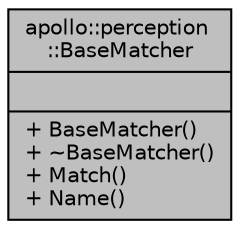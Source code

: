 digraph "apollo::perception::BaseMatcher"
{
  edge [fontname="Helvetica",fontsize="10",labelfontname="Helvetica",labelfontsize="10"];
  node [fontname="Helvetica",fontsize="10",shape=record];
  Node1 [label="{apollo::perception\l::BaseMatcher\n||+ BaseMatcher()\l+ ~BaseMatcher()\l+ Match()\l+ Name()\l}",height=0.2,width=0.4,color="black", fillcolor="grey75", style="filled" fontcolor="black"];
}
